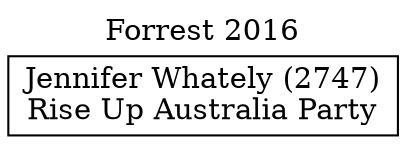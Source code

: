 // House preference flow
digraph "Jennifer Whately (2747)_Forrest_2016" {
	graph [label="Forrest 2016" labelloc=t mclimit=10]
	node [shape=box]
	"Jennifer Whately (2747)" [label="Jennifer Whately (2747)
Rise Up Australia Party"]
}
